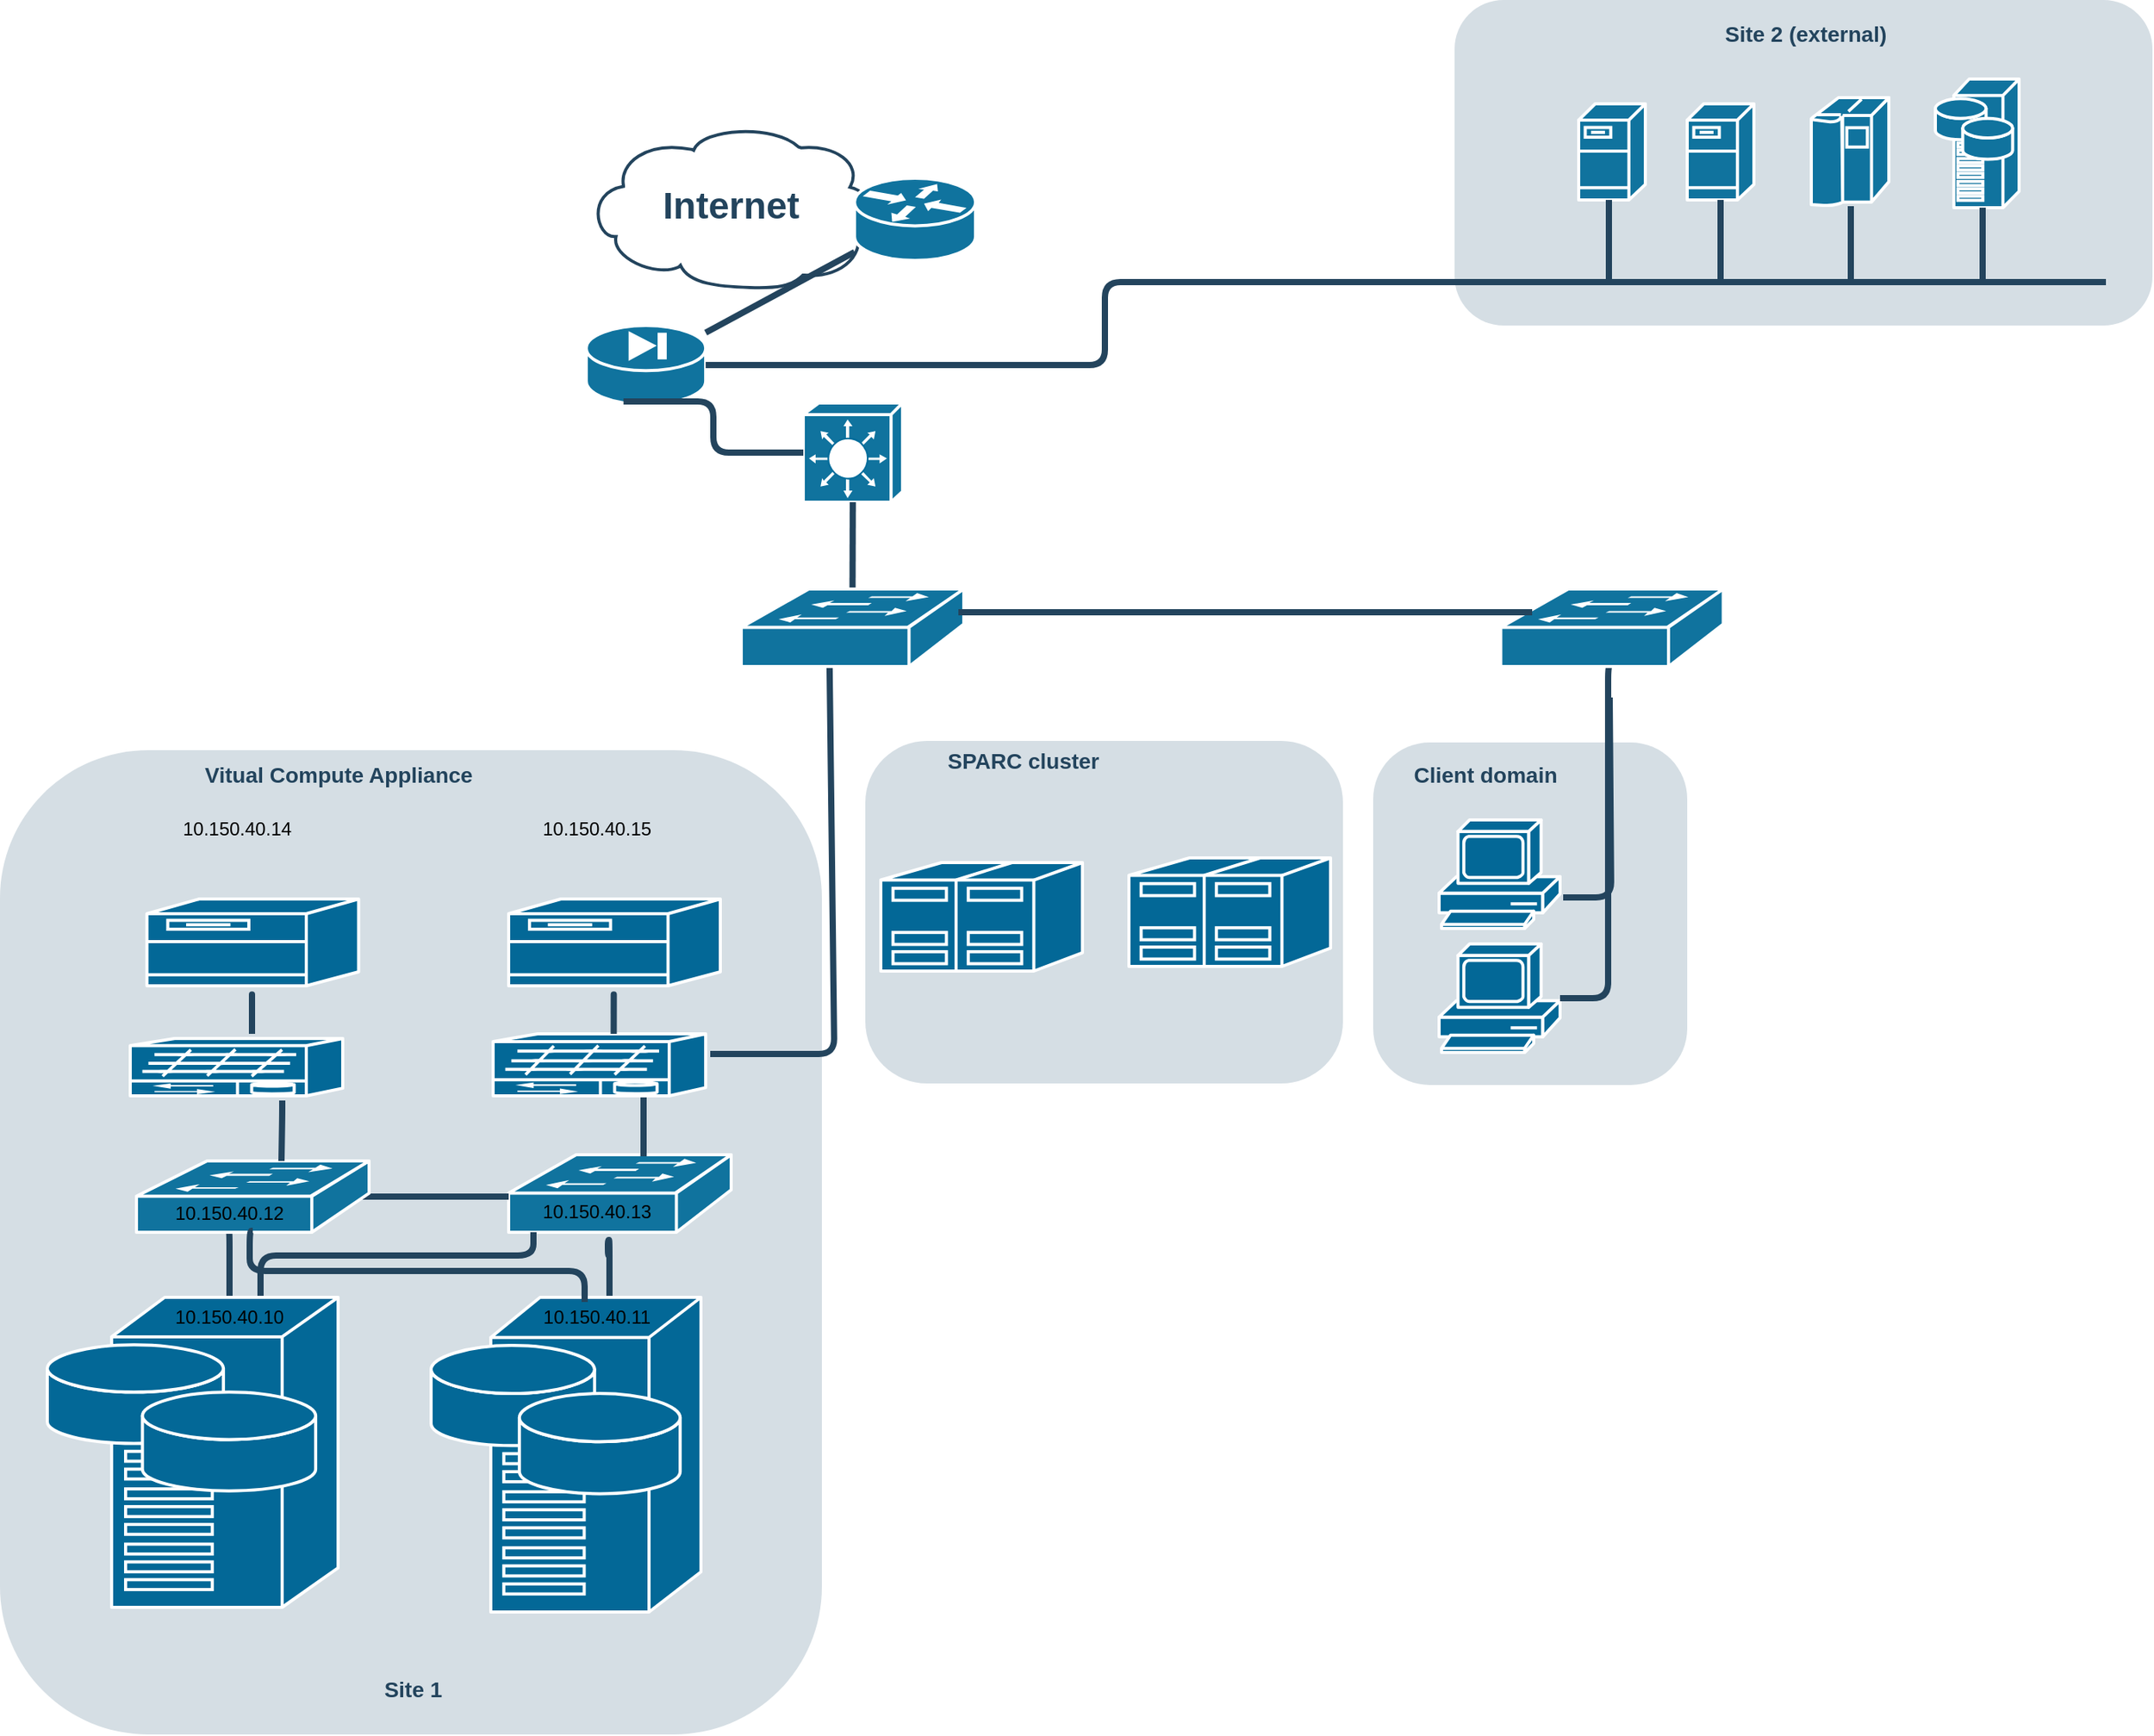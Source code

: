 <mxfile version="16.1.0" type="github">
  <diagram id="6a731a19-8d31-9384-78a2-239565b7b9f0" name="Page-1">
    <mxGraphModel dx="1863" dy="493" grid="1" gridSize="10" guides="1" tooltips="1" connect="1" arrows="1" fold="1" page="1" pageScale="1" pageWidth="827" pageHeight="1169" background="none" math="0" shadow="0">
      <root>
        <mxCell id="0" />
        <mxCell id="1" parent="0" />
        <mxCell id="E98OGkTCvnJ0Mw3zOJ---2266" value="" style="rounded=1;whiteSpace=wrap;html=1;strokeColor=none;fillColor=#BAC8D3;fontSize=24;fontColor=#23445D;align=center;opacity=60;arcSize=18;" vertex="1" parent="1">
          <mxGeometry x="807.5" y="529" width="202.5" height="221" as="geometry" />
        </mxCell>
        <mxCell id="Pr5-naN3Z31YBVQmqUEw-2314" value="" style="rounded=1;whiteSpace=wrap;html=1;strokeColor=none;fillColor=#BAC8D3;fontSize=24;fontColor=#23445D;align=center;opacity=60;arcSize=18;" parent="1" vertex="1">
          <mxGeometry x="480" y="528" width="308" height="221" as="geometry" />
        </mxCell>
        <mxCell id="Pr5-naN3Z31YBVQmqUEw-2285" value="" style="rounded=1;whiteSpace=wrap;html=1;strokeColor=none;fillColor=#BAC8D3;fontSize=24;fontColor=#23445D;align=center;opacity=60;arcSize=18;" parent="1" vertex="1">
          <mxGeometry x="-78" y="534" width="530" height="635" as="geometry" />
        </mxCell>
        <mxCell id="2087" value="&lt;font color=&quot;#23445d&quot;&gt;Vitual Compute Appliance&lt;/font&gt;" style="rounded=1;whiteSpace=wrap;html=1;strokeColor=none;fillColor=none;fontSize=14;fontColor=#742B21;align=center;fontStyle=1" parent="1" vertex="1">
          <mxGeometry x="46.5" y="538" width="187" height="24" as="geometry" />
        </mxCell>
        <mxCell id="2094" value="" style="rounded=1;whiteSpace=wrap;html=1;strokeColor=none;fillColor=#BAC8D3;fontSize=24;fontColor=#23445D;align=center;opacity=60;" parent="1" vertex="1">
          <mxGeometry x="860" y="50" width="450" height="210" as="geometry" />
        </mxCell>
        <mxCell id="2103" value="" style="shape=mxgraph.cisco.servers.fileserver;html=1;dashed=0;fillColor=#10739E;strokeColor=#ffffff;strokeWidth=2;verticalLabelPosition=bottom;verticalAlign=top;fontFamily=Helvetica;fontSize=36;fontColor=#FFB366" parent="1" vertex="1">
          <mxGeometry x="940" y="117" width="43" height="62" as="geometry" />
        </mxCell>
        <mxCell id="2104" value="" style="shape=mxgraph.cisco.servers.fileserver;html=1;dashed=0;fillColor=#10739E;strokeColor=#ffffff;strokeWidth=2;verticalLabelPosition=bottom;verticalAlign=top;fontFamily=Helvetica;fontSize=36;fontColor=#FFB366" parent="1" vertex="1">
          <mxGeometry x="1010" y="117" width="43" height="62" as="geometry" />
        </mxCell>
        <mxCell id="2105" value="" style="shape=mxgraph.cisco.computers_and_peripherals.ibm_mainframe;html=1;dashed=0;fillColor=#10739E;strokeColor=#ffffff;strokeWidth=2;verticalLabelPosition=bottom;verticalAlign=top;fontFamily=Helvetica;fontSize=36;fontColor=#FFB366" parent="1" vertex="1">
          <mxGeometry x="1090" y="113" width="50" height="70" as="geometry" />
        </mxCell>
        <mxCell id="2106" value="" style="shape=mxgraph.cisco.servers.storage_server;html=1;dashed=0;fillColor=#10739E;strokeColor=#ffffff;strokeWidth=2;verticalLabelPosition=bottom;verticalAlign=top;fontFamily=Helvetica;fontSize=36;fontColor=#FFB366" parent="1" vertex="1">
          <mxGeometry x="1170" y="101" width="54" height="83" as="geometry" />
        </mxCell>
        <mxCell id="2108" value="" style="shape=mxgraph.cisco.security.pix_firewall;html=1;dashed=0;fillColor=#10739E;strokeColor=#ffffff;strokeWidth=2;verticalLabelPosition=bottom;verticalAlign=top;fontFamily=Helvetica;fontSize=36;fontColor=#FFB366" parent="1" vertex="1">
          <mxGeometry x="300.06" y="260" width="77" height="51" as="geometry" />
        </mxCell>
        <mxCell id="2109" value="Internet" style="shape=mxgraph.cisco.storage.cloud;html=1;dashed=0;strokeColor=#23445D;fillColor=#ffffff;strokeWidth=2;fontFamily=Helvetica;fontSize=24;fontColor=#23445D;align=center;fontStyle=1" parent="1" vertex="1">
          <mxGeometry x="300.06" y="130" width="186" height="106" as="geometry" />
        </mxCell>
        <mxCell id="2112" value="" style="shape=mxgraph.cisco.switches.layer_3_switch;html=1;dashed=0;fillColor=#10739E;strokeColor=#ffffff;strokeWidth=2;verticalLabelPosition=bottom;verticalAlign=top;fontFamily=Helvetica;fontSize=36;fontColor=#FFB366" parent="1" vertex="1">
          <mxGeometry x="440" y="310" width="64" height="64" as="geometry" />
        </mxCell>
        <mxCell id="2114" value="" style="shape=mxgraph.cisco.switches.workgroup_switch;html=1;dashed=0;fillColor=#10739E;strokeColor=#ffffff;strokeWidth=2;verticalLabelPosition=bottom;verticalAlign=top;fontFamily=Helvetica;fontSize=36;fontColor=#FFB366" parent="1" vertex="1">
          <mxGeometry x="250" y="795" width="143.5" height="50" as="geometry" />
        </mxCell>
        <mxCell id="2138" value="" style="shape=mxgraph.cisco.routers.router;html=1;dashed=0;fillColor=#10739E;strokeColor=#ffffff;strokeWidth=2;verticalLabelPosition=bottom;verticalAlign=top;fontFamily=Helvetica;fontSize=36;fontColor=#FFB366" parent="1" vertex="1">
          <mxGeometry x="473.06" y="165" width="78" height="53" as="geometry" />
        </mxCell>
        <mxCell id="2153" value="" style="line;html=1;strokeColor=#23445D;" parent="1" vertex="1">
          <mxGeometry x="892" y="227" width="388" height="10" as="geometry" />
        </mxCell>
        <mxCell id="2164" value="" style="edgeStyle=elbowEdgeStyle;elbow=horizontal;endArrow=none;html=1;strokeColor=#23445D;endFill=0;strokeWidth=4;rounded=1" parent="1" source="2103" edge="1">
          <mxGeometry width="100" height="100" relative="1" as="geometry">
            <mxPoint x="959" y="190" as="sourcePoint" />
            <mxPoint x="959.278" y="232.083" as="targetPoint" />
          </mxGeometry>
        </mxCell>
        <mxCell id="2165" value="" style="edgeStyle=elbowEdgeStyle;elbow=horizontal;endArrow=none;html=1;strokeColor=#23445D;endFill=0;strokeWidth=4;rounded=1" parent="1" source="2104" edge="1">
          <mxGeometry width="100" height="100" relative="1" as="geometry">
            <mxPoint x="1031" y="190.0" as="sourcePoint" />
            <mxPoint x="1031.278" y="232.083" as="targetPoint" />
          </mxGeometry>
        </mxCell>
        <mxCell id="2166" value="" style="edgeStyle=elbowEdgeStyle;elbow=horizontal;endArrow=none;html=1;strokeColor=#23445D;endFill=0;strokeWidth=4;rounded=1" parent="1" source="2105" edge="1">
          <mxGeometry width="100" height="100" relative="1" as="geometry">
            <mxPoint x="1115" y="190.0" as="sourcePoint" />
            <mxPoint x="1115.278" y="232.083" as="targetPoint" />
          </mxGeometry>
        </mxCell>
        <mxCell id="2167" value="" style="edgeStyle=elbowEdgeStyle;elbow=horizontal;endArrow=none;html=1;strokeColor=#23445D;endFill=0;strokeWidth=4;rounded=1" parent="1" source="2106" edge="1">
          <mxGeometry width="100" height="100" relative="1" as="geometry">
            <mxPoint x="1200" y="190.0" as="sourcePoint" />
            <mxPoint x="1200.278" y="232.083" as="targetPoint" />
          </mxGeometry>
        </mxCell>
        <mxCell id="2168" value="" style="edgeStyle=elbowEdgeStyle;elbow=horizontal;endArrow=none;html=1;strokeColor=#23445D;endFill=0;strokeWidth=4;rounded=1;exitX=0;exitY=0.5;exitDx=0;exitDy=0;exitPerimeter=0;" parent="1" target="2108" edge="1" source="2153">
          <mxGeometry width="100" height="100" relative="1" as="geometry">
            <mxPoint x="1244" y="212" as="sourcePoint" />
            <mxPoint x="1244.278" y="254.083" as="targetPoint" />
          </mxGeometry>
        </mxCell>
        <mxCell id="2170" value="" style="elbow=horizontal;endArrow=none;html=1;strokeColor=#23445D;endFill=0;strokeWidth=4;rounded=1" parent="1" source="2108" target="2138" edge="1">
          <mxGeometry width="100" height="100" relative="1" as="geometry">
            <mxPoint x="815" y="161.0" as="sourcePoint" />
            <mxPoint x="815.278" y="203.083" as="targetPoint" />
          </mxGeometry>
        </mxCell>
        <mxCell id="2172" style="edgeStyle=none;rounded=1;html=1;strokeColor=#23445D;endArrow=none;endFill=0;strokeWidth=4;startArrow=none;exitX=0.397;exitY=1.02;exitDx=0;exitDy=0;exitPerimeter=0;" parent="1" source="Pr5-naN3Z31YBVQmqUEw-2311" edge="1">
          <mxGeometry relative="1" as="geometry">
            <mxPoint x="676" y="671.987" as="sourcePoint" />
            <Array as="points">
              <mxPoint x="460" y="730" />
              <mxPoint x="380" y="730" />
            </Array>
            <mxPoint x="380" y="730" as="targetPoint" />
          </mxGeometry>
        </mxCell>
        <mxCell id="2178" value="" style="edgeStyle=elbowEdgeStyle;elbow=horizontal;endArrow=none;html=1;strokeColor=#23445D;endFill=0;strokeWidth=4;rounded=1;exitX=0.312;exitY=0.961;exitDx=0;exitDy=0;exitPerimeter=0;" parent="1" target="2112" edge="1" source="2108">
          <mxGeometry width="100" height="100" relative="1" as="geometry">
            <mxPoint x="663" y="345" as="sourcePoint" />
            <mxPoint x="663.278" y="387.083" as="targetPoint" />
          </mxGeometry>
        </mxCell>
        <mxCell id="2180" style="edgeStyle=orthogonalEdgeStyle;rounded=1;html=1;strokeColor=#23445D;endArrow=none;endFill=0;strokeWidth=4;startArrow=none;exitX=0.393;exitY=0.978;exitDx=0;exitDy=0;exitPerimeter=0;" parent="1" source="Pr5-naN3Z31YBVQmqUEw-2264" target="Pr5-naN3Z31YBVQmqUEw-2270" edge="1">
          <mxGeometry relative="1" as="geometry">
            <Array as="points">
              <mxPoint x="70" y="844" />
            </Array>
            <mxPoint x="81" y="840" as="sourcePoint" />
            <mxPoint x="109" y="889" as="targetPoint" />
          </mxGeometry>
        </mxCell>
        <mxCell id="2181" style="edgeStyle=orthogonalEdgeStyle;rounded=1;html=1;strokeColor=#23445D;endArrow=none;endFill=0;strokeWidth=4" parent="1" source="2114" target="Pr5-naN3Z31YBVQmqUEw-2270" edge="1">
          <mxGeometry relative="1" as="geometry">
            <Array as="points">
              <mxPoint x="266" y="860" />
              <mxPoint x="90" y="860" />
            </Array>
            <mxPoint x="120" y="870" as="targetPoint" />
          </mxGeometry>
        </mxCell>
        <mxCell id="2200" style="rounded=1;html=1;strokeColor=#23445D;endArrow=none;endFill=0;strokeWidth=4;" parent="1" edge="1">
          <mxGeometry relative="1" as="geometry">
            <mxPoint x="960" y="500" as="sourcePoint" />
            <mxPoint x="930" y="629" as="targetPoint" />
            <Array as="points">
              <mxPoint x="961" y="629" />
            </Array>
          </mxGeometry>
        </mxCell>
        <mxCell id="2227" value="&lt;font color=&quot;#23445d&quot;&gt;Site 2 (external)&lt;/font&gt;" style="rounded=1;whiteSpace=wrap;html=1;strokeColor=none;fillColor=none;fontSize=14;fontColor=#742B21;align=center;fontStyle=1" parent="1" vertex="1">
          <mxGeometry x="1015" y="62" width="143" height="19" as="geometry" />
        </mxCell>
        <mxCell id="2233" value="Site 1" style="rounded=1;whiteSpace=wrap;html=1;strokeColor=none;fillColor=none;fontSize=14;fontColor=#23445D;align=center;fontStyle=1" parent="1" vertex="1">
          <mxGeometry x="142" y="1130" width="93" height="19" as="geometry" />
        </mxCell>
        <mxCell id="2257" style="edgeStyle=orthogonalEdgeStyle;curved=1;rounded=0;jumpStyle=none;html=1;exitX=0.75;exitY=0;entryX=0.75;entryY=0;shadow=0;labelBackgroundColor=#ffffff;startArrow=none;startFill=0;endArrow=none;endFill=0;endSize=10;jettySize=auto;orthogonalLoop=1;strokeColor=#23445D;strokeWidth=2;fillColor=#F08705;fontFamily=Helvetica;fontSize=25;fontColor=#23445D;align=left;" parent="1" source="2087" target="2087" edge="1">
          <mxGeometry relative="1" as="geometry" />
        </mxCell>
        <mxCell id="Pr5-naN3Z31YBVQmqUEw-2266" value="" style="edgeStyle=none;rounded=1;html=1;strokeColor=#23445D;endArrow=none;endFill=0;strokeWidth=4;entryX=0.5;entryY=0;entryDx=0;entryDy=0;entryPerimeter=0;" parent="1" source="2112" edge="1" target="Pr5-naN3Z31YBVQmqUEw-2311">
          <mxGeometry relative="1" as="geometry">
            <mxPoint x="631" y="407.412" as="sourcePoint" />
            <mxPoint x="472" y="420" as="targetPoint" />
          </mxGeometry>
        </mxCell>
        <mxCell id="Pr5-naN3Z31YBVQmqUEw-2267" value="" style="edgeStyle=orthogonalEdgeStyle;rounded=1;html=1;strokeColor=#23445D;endArrow=none;endFill=0;strokeWidth=4;entryX=0.98;entryY=0.5;entryDx=0;entryDy=0;entryPerimeter=0;" parent="1" source="2114" target="Pr5-naN3Z31YBVQmqUEw-2264" edge="1">
          <mxGeometry relative="1" as="geometry">
            <Array as="points">
              <mxPoint x="112" y="822" />
              <mxPoint x="112" y="822" />
            </Array>
            <mxPoint x="138" y="776.5" as="sourcePoint" />
            <mxPoint x="-152" y="1090.5" as="targetPoint" />
          </mxGeometry>
        </mxCell>
        <mxCell id="Pr5-naN3Z31YBVQmqUEw-2264" value="" style="shape=mxgraph.cisco.switches.workgroup_switch;html=1;dashed=0;fillColor=#10739E;strokeColor=#ffffff;strokeWidth=2;verticalLabelPosition=bottom;verticalAlign=top;fontFamily=Helvetica;fontSize=36;fontColor=#FFB366" parent="1" vertex="1">
          <mxGeometry x="10" y="799" width="150" height="46" as="geometry" />
        </mxCell>
        <mxCell id="Pr5-naN3Z31YBVQmqUEw-2269" value="" style="shape=mxgraph.cisco.servers.storage_server;sketch=0;html=1;pointerEvents=1;dashed=0;fillColor=#036897;strokeColor=#ffffff;strokeWidth=2;verticalLabelPosition=bottom;verticalAlign=top;align=center;outlineConnect=0;" parent="1" vertex="1">
          <mxGeometry x="200" y="887" width="174" height="203" as="geometry" />
        </mxCell>
        <mxCell id="Pr5-naN3Z31YBVQmqUEw-2270" value="" style="shape=mxgraph.cisco.servers.storage_server;sketch=0;html=1;pointerEvents=1;dashed=0;fillColor=#036897;strokeColor=#ffffff;strokeWidth=2;verticalLabelPosition=bottom;verticalAlign=top;align=center;outlineConnect=0;" parent="1" vertex="1">
          <mxGeometry x="-47.5" y="887" width="187.5" height="200" as="geometry" />
        </mxCell>
        <mxCell id="Pr5-naN3Z31YBVQmqUEw-2271" style="edgeStyle=orthogonalEdgeStyle;rounded=1;html=1;strokeColor=#23445D;endArrow=none;endFill=0;strokeWidth=4;startArrow=none;exitX=0.5;exitY=0.98;exitDx=0;exitDy=0;exitPerimeter=0;" parent="1" source="Pr5-naN3Z31YBVQmqUEw-2264" edge="1">
          <mxGeometry relative="1" as="geometry">
            <Array as="points">
              <mxPoint x="83" y="844" />
              <mxPoint x="83" y="870" />
              <mxPoint x="299" y="870" />
            </Array>
            <mxPoint x="39" y="819.5" as="sourcePoint" />
            <mxPoint x="299" y="890" as="targetPoint" />
          </mxGeometry>
        </mxCell>
        <mxCell id="Pr5-naN3Z31YBVQmqUEw-2272" value="" style="shape=mxgraph.cisco.computers_and_peripherals.pc;sketch=0;html=1;pointerEvents=1;dashed=0;fillColor=#036897;strokeColor=#ffffff;strokeWidth=2;verticalLabelPosition=bottom;verticalAlign=top;align=center;outlineConnect=0;" parent="1" vertex="1">
          <mxGeometry x="850" y="659" width="78" height="70" as="geometry" />
        </mxCell>
        <mxCell id="Pr5-naN3Z31YBVQmqUEw-2273" value="" style="shape=mxgraph.cisco.computers_and_peripherals.pc;sketch=0;html=1;pointerEvents=1;dashed=0;fillColor=#036897;strokeColor=#ffffff;strokeWidth=2;verticalLabelPosition=bottom;verticalAlign=top;align=center;outlineConnect=0;" parent="1" vertex="1">
          <mxGeometry x="850" y="579" width="78" height="70" as="geometry" />
        </mxCell>
        <mxCell id="Pr5-naN3Z31YBVQmqUEw-2276" style="edgeStyle=orthogonalEdgeStyle;rounded=1;html=1;strokeColor=#23445D;endArrow=none;endFill=0;strokeWidth=4;exitX=0.5;exitY=0.98;exitDx=0;exitDy=0;exitPerimeter=0;" parent="1" target="Pr5-naN3Z31YBVQmqUEw-2272" edge="1" source="Pr5-naN3Z31YBVQmqUEw-2310">
          <mxGeometry relative="1" as="geometry">
            <Array as="points">
              <mxPoint x="959" y="479" />
              <mxPoint x="959" y="694" />
            </Array>
            <mxPoint x="959" y="500" as="sourcePoint" />
            <mxPoint x="946" y="699" as="targetPoint" />
          </mxGeometry>
        </mxCell>
        <mxCell id="Pr5-naN3Z31YBVQmqUEw-2290" value="10.150.40.15" style="text;html=1;strokeColor=none;fillColor=none;align=center;verticalAlign=middle;whiteSpace=wrap;rounded=0;" parent="1" vertex="1">
          <mxGeometry x="276.75" y="570" width="60" height="30" as="geometry" />
        </mxCell>
        <mxCell id="Pr5-naN3Z31YBVQmqUEw-2291" value="10.150.40.14" style="text;html=1;strokeColor=none;fillColor=none;align=center;verticalAlign=middle;whiteSpace=wrap;rounded=0;" parent="1" vertex="1">
          <mxGeometry x="44.5" y="570" width="60" height="30" as="geometry" />
        </mxCell>
        <mxCell id="Pr5-naN3Z31YBVQmqUEw-2283" value="&lt;font color=&quot;#23445d&quot;&gt;SPARC cluster&lt;/font&gt;" style="rounded=1;whiteSpace=wrap;html=1;strokeColor=none;fillColor=none;fontSize=14;fontColor=#742B21;align=center;fontStyle=1" parent="1" vertex="1">
          <mxGeometry x="524" y="529" width="116" height="24" as="geometry" />
        </mxCell>
        <mxCell id="Pr5-naN3Z31YBVQmqUEw-2292" value="10.150.40.10" style="text;html=1;strokeColor=none;fillColor=none;align=center;verticalAlign=middle;whiteSpace=wrap;rounded=0;" parent="1" vertex="1">
          <mxGeometry x="40" y="885" width="60" height="30" as="geometry" />
        </mxCell>
        <mxCell id="Pr5-naN3Z31YBVQmqUEw-2293" value="10.150.40.11" style="text;html=1;strokeColor=none;fillColor=none;align=center;verticalAlign=middle;whiteSpace=wrap;rounded=0;" parent="1" vertex="1">
          <mxGeometry x="276.75" y="885" width="60" height="30" as="geometry" />
        </mxCell>
        <mxCell id="Pr5-naN3Z31YBVQmqUEw-2294" value="10.150.40.12" style="text;html=1;strokeColor=none;fillColor=none;align=center;verticalAlign=middle;whiteSpace=wrap;rounded=0;" parent="1" vertex="1">
          <mxGeometry x="40" y="817.5" width="60" height="30" as="geometry" />
        </mxCell>
        <mxCell id="Pr5-naN3Z31YBVQmqUEw-2295" value="10.150.40.13" style="text;html=1;strokeColor=none;fillColor=none;align=center;verticalAlign=middle;whiteSpace=wrap;rounded=0;" parent="1" vertex="1">
          <mxGeometry x="276.75" y="817" width="60" height="30" as="geometry" />
        </mxCell>
        <mxCell id="Pr5-naN3Z31YBVQmqUEw-2297" style="edgeStyle=orthogonalEdgeStyle;rounded=1;html=1;strokeColor=#23445D;endArrow=none;endFill=0;strokeWidth=4;" parent="1" edge="1">
          <mxGeometry relative="1" as="geometry">
            <Array as="points">
              <mxPoint x="337" y="766" />
              <mxPoint x="337" y="766" />
            </Array>
            <mxPoint x="337" y="743" as="sourcePoint" />
            <mxPoint x="337" y="796" as="targetPoint" />
          </mxGeometry>
        </mxCell>
        <mxCell id="Pr5-naN3Z31YBVQmqUEw-2300" style="edgeStyle=orthogonalEdgeStyle;rounded=1;html=1;strokeColor=#23445D;endArrow=none;endFill=0;strokeWidth=4;entryX=0.638;entryY=0.033;entryDx=0;entryDy=0;entryPerimeter=0;" parent="1" target="Pr5-naN3Z31YBVQmqUEw-2293" edge="1">
          <mxGeometry relative="1" as="geometry">
            <Array as="points">
              <mxPoint x="314" y="860" />
              <mxPoint x="314" y="850" />
              <mxPoint x="315" y="850" />
            </Array>
            <mxPoint x="315" y="860" as="sourcePoint" />
            <mxPoint x="316" y="880" as="targetPoint" />
          </mxGeometry>
        </mxCell>
        <mxCell id="Pr5-naN3Z31YBVQmqUEw-2301" style="edgeStyle=orthogonalEdgeStyle;rounded=1;html=1;strokeColor=#23445D;endArrow=none;endFill=0;strokeWidth=4;" parent="1" edge="1">
          <mxGeometry relative="1" as="geometry">
            <Array as="points">
              <mxPoint x="103.5" y="769" />
              <mxPoint x="103.5" y="769" />
            </Array>
            <mxPoint x="104" y="760" as="sourcePoint" />
            <mxPoint x="103.5" y="799" as="targetPoint" />
          </mxGeometry>
        </mxCell>
        <mxCell id="Pr5-naN3Z31YBVQmqUEw-2304" value="" style="shape=mxgraph.cisco.switches.multi-fabric_server_switch;sketch=0;html=1;pointerEvents=1;dashed=0;fillColor=#036897;strokeColor=#ffffff;strokeWidth=2;verticalLabelPosition=bottom;verticalAlign=top;align=center;outlineConnect=0;" parent="1" vertex="1">
          <mxGeometry x="5.97" y="720" width="137.06" height="37" as="geometry" />
        </mxCell>
        <mxCell id="Pr5-naN3Z31YBVQmqUEw-2305" value="" style="shape=mxgraph.cisco.switches.multi-fabric_server_switch;sketch=0;html=1;pointerEvents=1;dashed=0;fillColor=#036897;strokeColor=#ffffff;strokeWidth=2;verticalLabelPosition=bottom;verticalAlign=top;align=center;outlineConnect=0;" parent="1" vertex="1">
          <mxGeometry x="240" y="717" width="137.06" height="40" as="geometry" />
        </mxCell>
        <mxCell id="Pr5-naN3Z31YBVQmqUEw-2310" value="" style="shape=mxgraph.cisco.switches.workgroup_switch;html=1;dashed=0;fillColor=#10739E;strokeColor=#ffffff;strokeWidth=2;verticalLabelPosition=bottom;verticalAlign=top;fontFamily=Helvetica;fontSize=36;fontColor=#FFB366" parent="1" vertex="1">
          <mxGeometry x="889.75" y="430" width="143.5" height="50" as="geometry" />
        </mxCell>
        <mxCell id="Pr5-naN3Z31YBVQmqUEw-2311" value="" style="shape=mxgraph.cisco.switches.workgroup_switch;html=1;dashed=0;fillColor=#10739E;strokeColor=#ffffff;strokeWidth=2;verticalLabelPosition=bottom;verticalAlign=top;fontFamily=Helvetica;fontSize=36;fontColor=#FFB366" parent="1" vertex="1">
          <mxGeometry x="400" y="430" width="143.5" height="50" as="geometry" />
        </mxCell>
        <mxCell id="Pr5-naN3Z31YBVQmqUEw-2312" value="" style="shape=mxgraph.cisco.servers.standard_host;sketch=0;html=1;pointerEvents=1;dashed=0;fillColor=#036897;strokeColor=#ffffff;strokeWidth=2;verticalLabelPosition=bottom;verticalAlign=top;align=center;outlineConnect=0;" parent="1" vertex="1">
          <mxGeometry x="490" y="606.5" width="130" height="70" as="geometry" />
        </mxCell>
        <mxCell id="Pr5-naN3Z31YBVQmqUEw-2313" value="" style="shape=mxgraph.cisco.servers.standard_host;sketch=0;html=1;pointerEvents=1;dashed=0;fillColor=#036897;strokeColor=#ffffff;strokeWidth=2;verticalLabelPosition=bottom;verticalAlign=top;align=center;outlineConnect=0;" parent="1" vertex="1">
          <mxGeometry x="650" y="603.5" width="130" height="70" as="geometry" />
        </mxCell>
        <mxCell id="E98OGkTCvnJ0Mw3zOJ---2259" style="edgeStyle=orthogonalEdgeStyle;rounded=1;html=1;strokeColor=#23445D;endArrow=none;endFill=0;strokeWidth=4;" edge="1" parent="1">
          <mxGeometry relative="1" as="geometry">
            <Array as="points">
              <mxPoint x="84.5" y="687" />
              <mxPoint x="84.5" y="687" />
            </Array>
            <mxPoint x="84.5" y="704" as="sourcePoint" />
            <mxPoint x="84.5" y="717" as="targetPoint" />
          </mxGeometry>
        </mxCell>
        <mxCell id="E98OGkTCvnJ0Mw3zOJ---2262" value="" style="shape=mxgraph.cisco.servers.fileserver;sketch=0;html=1;pointerEvents=1;dashed=0;fillColor=#036897;strokeColor=#ffffff;strokeWidth=2;verticalLabelPosition=bottom;verticalAlign=top;align=center;outlineConnect=0;" vertex="1" parent="1">
          <mxGeometry x="16.75" y="630" width="136.5" height="56" as="geometry" />
        </mxCell>
        <mxCell id="E98OGkTCvnJ0Mw3zOJ---2263" value="" style="shape=mxgraph.cisco.servers.fileserver;sketch=0;html=1;pointerEvents=1;dashed=0;fillColor=#036897;strokeColor=#ffffff;strokeWidth=2;verticalLabelPosition=bottom;verticalAlign=top;align=center;outlineConnect=0;" vertex="1" parent="1">
          <mxGeometry x="250" y="630" width="136.5" height="56" as="geometry" />
        </mxCell>
        <mxCell id="E98OGkTCvnJ0Mw3zOJ---2265" style="edgeStyle=orthogonalEdgeStyle;rounded=1;html=1;strokeColor=#23445D;endArrow=none;endFill=0;strokeWidth=4;" edge="1" parent="1">
          <mxGeometry relative="1" as="geometry">
            <Array as="points">
              <mxPoint x="317.75" y="687" />
              <mxPoint x="317.75" y="687" />
            </Array>
            <mxPoint x="317.75" y="704" as="sourcePoint" />
            <mxPoint x="317.75" y="717" as="targetPoint" />
          </mxGeometry>
        </mxCell>
        <mxCell id="E98OGkTCvnJ0Mw3zOJ---2267" value="&lt;font color=&quot;#23445d&quot;&gt;Client domain&lt;/font&gt;" style="rounded=1;whiteSpace=wrap;html=1;strokeColor=none;fillColor=none;fontSize=14;fontColor=#742B21;align=center;fontStyle=1" vertex="1" parent="1">
          <mxGeometry x="822" y="538" width="116" height="24" as="geometry" />
        </mxCell>
        <mxCell id="E98OGkTCvnJ0Mw3zOJ---2268" value="" style="line;html=1;strokeColor=#23445D;" vertex="1" parent="1">
          <mxGeometry x="540" y="440" width="370" height="10" as="geometry" />
        </mxCell>
      </root>
    </mxGraphModel>
  </diagram>
</mxfile>
